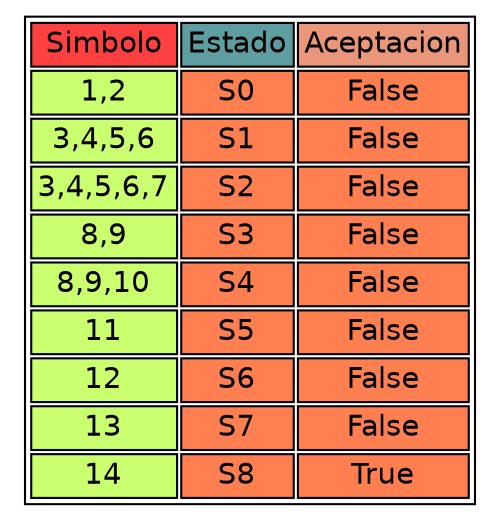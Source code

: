 digraph {
  node [ shape=none fontname=Helvetica ]
 n1 [ label = <
<table>
 <tr><td colspan="1" bgcolor="brown1">Simbolo</td> <td colspan="1" bgcolor="cadetblue">Estado</td><td colspan="1" bgcolor="darksalmon">Aceptacion</td></tr> <tr><td bgcolor="darkolivegreen1">1,2</td><td bgcolor="coral">S0</td> <td bgcolor="coral"> False </td></tr> <tr><td bgcolor="darkolivegreen1">3,4,5,6</td><td bgcolor="coral">S1</td> <td bgcolor="coral"> False </td></tr> <tr><td bgcolor="darkolivegreen1">3,4,5,6,7</td><td bgcolor="coral">S2</td> <td bgcolor="coral"> False </td></tr> <tr><td bgcolor="darkolivegreen1">8,9</td><td bgcolor="coral">S3</td> <td bgcolor="coral"> False </td></tr> <tr><td bgcolor="darkolivegreen1">8,9,10</td><td bgcolor="coral">S4</td> <td bgcolor="coral"> False </td></tr> <tr><td bgcolor="darkolivegreen1">11</td><td bgcolor="coral">S5</td> <td bgcolor="coral"> False </td></tr> <tr><td bgcolor="darkolivegreen1">12</td><td bgcolor="coral">S6</td> <td bgcolor="coral"> False </td></tr> <tr><td bgcolor="darkolivegreen1">13</td><td bgcolor="coral">S7</td> <td bgcolor="coral"> False </td></tr> <tr><td bgcolor="darkolivegreen1">14</td><td bgcolor="coral">S8</td> <td bgcolor="coral"> True </td></tr> </table>>]
}
